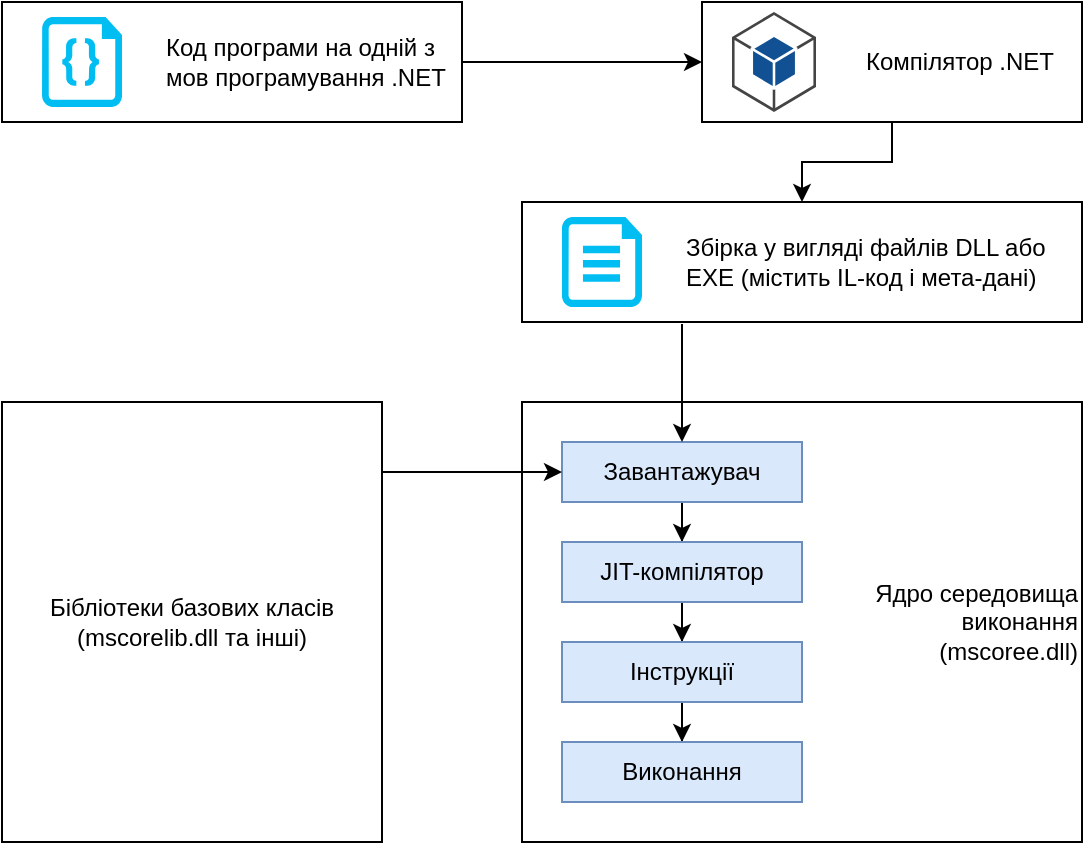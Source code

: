 <mxfile version="13.5.7" type="device"><diagram id="ZTmNZ3A7FMMAeUhT_SzN" name="Page-1"><mxGraphModel dx="1086" dy="546" grid="1" gridSize="10" guides="1" tooltips="1" connect="1" arrows="1" fold="1" page="1" pageScale="1" pageWidth="850" pageHeight="1100" math="0" shadow="0"><root><mxCell id="0"/><mxCell id="1" parent="0"/><mxCell id="SJGXBYTZ8V00Ye4tiPc3-1" value="&lt;blockquote style=&quot;margin: 0 0 0 40px ; border: none ; padding: 0px&quot;&gt;&lt;blockquote style=&quot;margin: 0 0 0 40px ; border: none ; padding: 0px&quot;&gt;Код програми на одній з мов програмування .NET&lt;/blockquote&gt;&lt;/blockquote&gt;" style="rounded=0;whiteSpace=wrap;html=1;align=left;" vertex="1" parent="1"><mxGeometry x="60" y="40" width="230" height="60" as="geometry"/></mxCell><mxCell id="SJGXBYTZ8V00Ye4tiPc3-7" value="" style="edgeStyle=orthogonalEdgeStyle;rounded=0;orthogonalLoop=1;jettySize=auto;html=1;" edge="1" parent="1" source="SJGXBYTZ8V00Ye4tiPc3-2" target="SJGXBYTZ8V00Ye4tiPc3-6"><mxGeometry relative="1" as="geometry"/></mxCell><mxCell id="SJGXBYTZ8V00Ye4tiPc3-2" value="&lt;blockquote style=&quot;margin: 0 0 0 40px ; border: none ; padding: 0px&quot;&gt;&lt;blockquote style=&quot;margin: 0 0 0 40px ; border: none ; padding: 0px&quot;&gt;Компілятор .NET&lt;/blockquote&gt;&lt;/blockquote&gt;" style="rounded=0;whiteSpace=wrap;html=1;align=left;" vertex="1" parent="1"><mxGeometry x="410" y="40" width="190" height="60" as="geometry"/></mxCell><mxCell id="SJGXBYTZ8V00Ye4tiPc3-5" value="" style="endArrow=classic;html=1;exitX=1;exitY=0.5;exitDx=0;exitDy=0;entryX=0;entryY=0.5;entryDx=0;entryDy=0;" edge="1" parent="1" source="SJGXBYTZ8V00Ye4tiPc3-1" target="SJGXBYTZ8V00Ye4tiPc3-2"><mxGeometry width="50" height="50" relative="1" as="geometry"><mxPoint x="400" y="310" as="sourcePoint"/><mxPoint x="450" y="260" as="targetPoint"/></mxGeometry></mxCell><mxCell id="SJGXBYTZ8V00Ye4tiPc3-6" value="&lt;blockquote style=&quot;margin: 0 0 0 40px ; border: none ; padding: 0px&quot;&gt;&lt;blockquote style=&quot;margin: 0 0 0 40px ; border: none ; padding: 0px&quot;&gt;Збірка у вигляді файлів DLL або EXE (містить IL-код і мета-дані)&lt;/blockquote&gt;&lt;/blockquote&gt;" style="rounded=0;whiteSpace=wrap;html=1;align=left;" vertex="1" parent="1"><mxGeometry x="320" y="140" width="280" height="60" as="geometry"/></mxCell><mxCell id="SJGXBYTZ8V00Ye4tiPc3-10" value="" style="outlineConnect=0;dashed=0;verticalLabelPosition=bottom;verticalAlign=top;align=center;html=1;shape=mxgraph.aws3.android;fillColor=#115193;gradientColor=none;" vertex="1" parent="1"><mxGeometry x="425" y="45" width="42" height="50" as="geometry"/></mxCell><mxCell id="SJGXBYTZ8V00Ye4tiPc3-11" value="" style="verticalLabelPosition=bottom;html=1;verticalAlign=top;align=center;strokeColor=none;fillColor=#00BEF2;shape=mxgraph.azure.code_file;pointerEvents=1;" vertex="1" parent="1"><mxGeometry x="80" y="47.5" width="40" height="45" as="geometry"/></mxCell><mxCell id="SJGXBYTZ8V00Ye4tiPc3-14" value="" style="verticalLabelPosition=bottom;html=1;verticalAlign=top;align=center;strokeColor=none;fillColor=#00BEF2;shape=mxgraph.azure.cloud_services_configuration_file;pointerEvents=1;" vertex="1" parent="1"><mxGeometry x="340" y="147.5" width="40" height="45" as="geometry"/></mxCell><mxCell id="SJGXBYTZ8V00Ye4tiPc3-15" value="Ядро середовища &lt;br&gt;виконання &lt;br&gt;(mscoree.dll)" style="rounded=0;whiteSpace=wrap;html=1;align=right;" vertex="1" parent="1"><mxGeometry x="320" y="240" width="280" height="220" as="geometry"/></mxCell><mxCell id="SJGXBYTZ8V00Ye4tiPc3-16" value="Бібліотеки базових класів&lt;br&gt;(mscorelib.dll та інші)" style="rounded=0;whiteSpace=wrap;html=1;" vertex="1" parent="1"><mxGeometry x="60" y="240" width="190" height="220" as="geometry"/></mxCell><mxCell id="SJGXBYTZ8V00Ye4tiPc3-20" value="" style="edgeStyle=orthogonalEdgeStyle;rounded=0;orthogonalLoop=1;jettySize=auto;html=1;" edge="1" parent="1" source="SJGXBYTZ8V00Ye4tiPc3-18" target="SJGXBYTZ8V00Ye4tiPc3-19"><mxGeometry relative="1" as="geometry"/></mxCell><mxCell id="SJGXBYTZ8V00Ye4tiPc3-18" value="Завантажувач" style="rounded=0;whiteSpace=wrap;html=1;fillColor=#dae8fc;strokeColor=#6c8ebf;" vertex="1" parent="1"><mxGeometry x="340" y="260" width="120" height="30" as="geometry"/></mxCell><mxCell id="SJGXBYTZ8V00Ye4tiPc3-22" value="" style="edgeStyle=orthogonalEdgeStyle;rounded=0;orthogonalLoop=1;jettySize=auto;html=1;" edge="1" parent="1" source="SJGXBYTZ8V00Ye4tiPc3-19" target="SJGXBYTZ8V00Ye4tiPc3-21"><mxGeometry relative="1" as="geometry"/></mxCell><mxCell id="SJGXBYTZ8V00Ye4tiPc3-19" value="JIT-компілятор" style="rounded=0;whiteSpace=wrap;html=1;fillColor=#dae8fc;strokeColor=#6c8ebf;" vertex="1" parent="1"><mxGeometry x="340" y="310" width="120" height="30" as="geometry"/></mxCell><mxCell id="SJGXBYTZ8V00Ye4tiPc3-24" value="" style="edgeStyle=orthogonalEdgeStyle;rounded=0;orthogonalLoop=1;jettySize=auto;html=1;" edge="1" parent="1" source="SJGXBYTZ8V00Ye4tiPc3-21" target="SJGXBYTZ8V00Ye4tiPc3-23"><mxGeometry relative="1" as="geometry"/></mxCell><mxCell id="SJGXBYTZ8V00Ye4tiPc3-21" value="Інструкції" style="rounded=0;whiteSpace=wrap;html=1;fillColor=#dae8fc;strokeColor=#6c8ebf;" vertex="1" parent="1"><mxGeometry x="340" y="360" width="120" height="30" as="geometry"/></mxCell><mxCell id="SJGXBYTZ8V00Ye4tiPc3-23" value="Виконання" style="rounded=0;whiteSpace=wrap;html=1;fillColor=#dae8fc;strokeColor=#6c8ebf;" vertex="1" parent="1"><mxGeometry x="340" y="410" width="120" height="30" as="geometry"/></mxCell><mxCell id="SJGXBYTZ8V00Ye4tiPc3-25" value="" style="endArrow=classic;html=1;entryX=0;entryY=0.5;entryDx=0;entryDy=0;" edge="1" parent="1" target="SJGXBYTZ8V00Ye4tiPc3-18"><mxGeometry width="50" height="50" relative="1" as="geometry"><mxPoint x="250" y="275" as="sourcePoint"/><mxPoint x="450" y="260" as="targetPoint"/></mxGeometry></mxCell><mxCell id="SJGXBYTZ8V00Ye4tiPc3-26" value="" style="endArrow=classic;html=1;entryX=0.5;entryY=0;entryDx=0;entryDy=0;" edge="1" parent="1" target="SJGXBYTZ8V00Ye4tiPc3-18"><mxGeometry width="50" height="50" relative="1" as="geometry"><mxPoint x="400" y="201" as="sourcePoint"/><mxPoint x="450" y="260" as="targetPoint"/></mxGeometry></mxCell></root></mxGraphModel></diagram></mxfile>